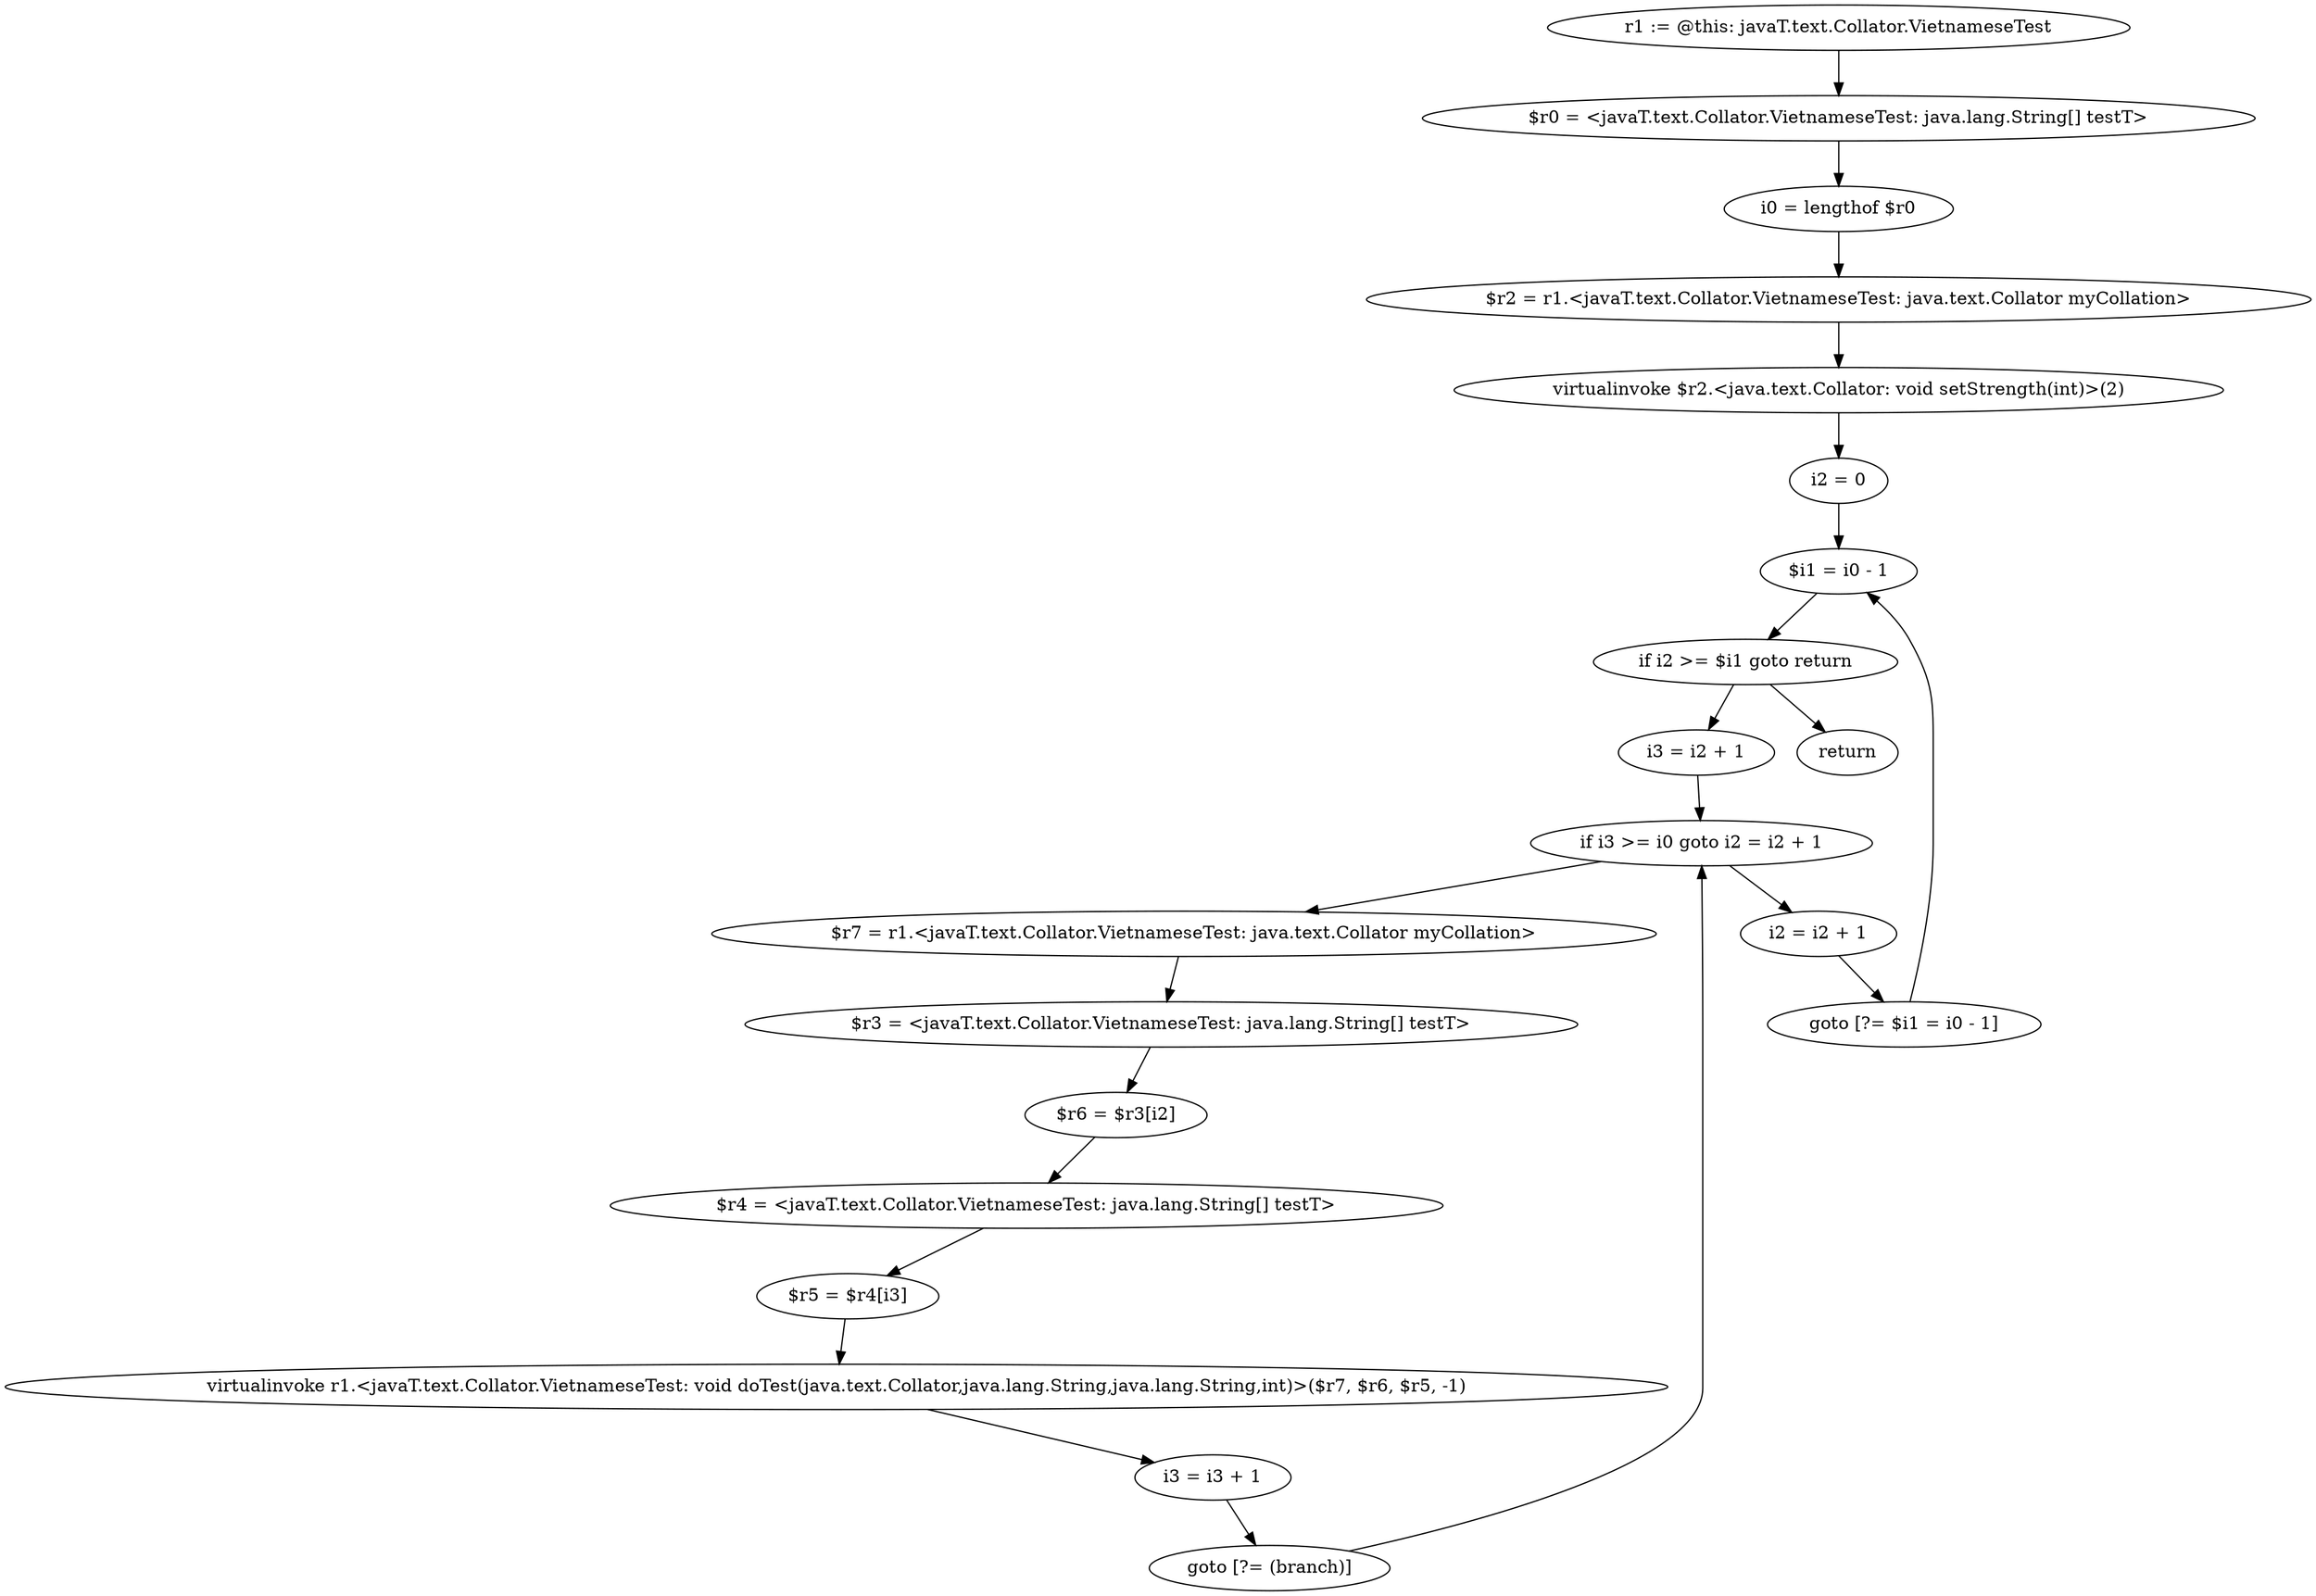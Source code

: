 digraph "unitGraph" {
    "r1 := @this: javaT.text.Collator.VietnameseTest"
    "$r0 = <javaT.text.Collator.VietnameseTest: java.lang.String[] testT>"
    "i0 = lengthof $r0"
    "$r2 = r1.<javaT.text.Collator.VietnameseTest: java.text.Collator myCollation>"
    "virtualinvoke $r2.<java.text.Collator: void setStrength(int)>(2)"
    "i2 = 0"
    "$i1 = i0 - 1"
    "if i2 >= $i1 goto return"
    "i3 = i2 + 1"
    "if i3 >= i0 goto i2 = i2 + 1"
    "$r7 = r1.<javaT.text.Collator.VietnameseTest: java.text.Collator myCollation>"
    "$r3 = <javaT.text.Collator.VietnameseTest: java.lang.String[] testT>"
    "$r6 = $r3[i2]"
    "$r4 = <javaT.text.Collator.VietnameseTest: java.lang.String[] testT>"
    "$r5 = $r4[i3]"
    "virtualinvoke r1.<javaT.text.Collator.VietnameseTest: void doTest(java.text.Collator,java.lang.String,java.lang.String,int)>($r7, $r6, $r5, -1)"
    "i3 = i3 + 1"
    "goto [?= (branch)]"
    "i2 = i2 + 1"
    "goto [?= $i1 = i0 - 1]"
    "return"
    "r1 := @this: javaT.text.Collator.VietnameseTest"->"$r0 = <javaT.text.Collator.VietnameseTest: java.lang.String[] testT>";
    "$r0 = <javaT.text.Collator.VietnameseTest: java.lang.String[] testT>"->"i0 = lengthof $r0";
    "i0 = lengthof $r0"->"$r2 = r1.<javaT.text.Collator.VietnameseTest: java.text.Collator myCollation>";
    "$r2 = r1.<javaT.text.Collator.VietnameseTest: java.text.Collator myCollation>"->"virtualinvoke $r2.<java.text.Collator: void setStrength(int)>(2)";
    "virtualinvoke $r2.<java.text.Collator: void setStrength(int)>(2)"->"i2 = 0";
    "i2 = 0"->"$i1 = i0 - 1";
    "$i1 = i0 - 1"->"if i2 >= $i1 goto return";
    "if i2 >= $i1 goto return"->"i3 = i2 + 1";
    "if i2 >= $i1 goto return"->"return";
    "i3 = i2 + 1"->"if i3 >= i0 goto i2 = i2 + 1";
    "if i3 >= i0 goto i2 = i2 + 1"->"$r7 = r1.<javaT.text.Collator.VietnameseTest: java.text.Collator myCollation>";
    "if i3 >= i0 goto i2 = i2 + 1"->"i2 = i2 + 1";
    "$r7 = r1.<javaT.text.Collator.VietnameseTest: java.text.Collator myCollation>"->"$r3 = <javaT.text.Collator.VietnameseTest: java.lang.String[] testT>";
    "$r3 = <javaT.text.Collator.VietnameseTest: java.lang.String[] testT>"->"$r6 = $r3[i2]";
    "$r6 = $r3[i2]"->"$r4 = <javaT.text.Collator.VietnameseTest: java.lang.String[] testT>";
    "$r4 = <javaT.text.Collator.VietnameseTest: java.lang.String[] testT>"->"$r5 = $r4[i3]";
    "$r5 = $r4[i3]"->"virtualinvoke r1.<javaT.text.Collator.VietnameseTest: void doTest(java.text.Collator,java.lang.String,java.lang.String,int)>($r7, $r6, $r5, -1)";
    "virtualinvoke r1.<javaT.text.Collator.VietnameseTest: void doTest(java.text.Collator,java.lang.String,java.lang.String,int)>($r7, $r6, $r5, -1)"->"i3 = i3 + 1";
    "i3 = i3 + 1"->"goto [?= (branch)]";
    "goto [?= (branch)]"->"if i3 >= i0 goto i2 = i2 + 1";
    "i2 = i2 + 1"->"goto [?= $i1 = i0 - 1]";
    "goto [?= $i1 = i0 - 1]"->"$i1 = i0 - 1";
}

